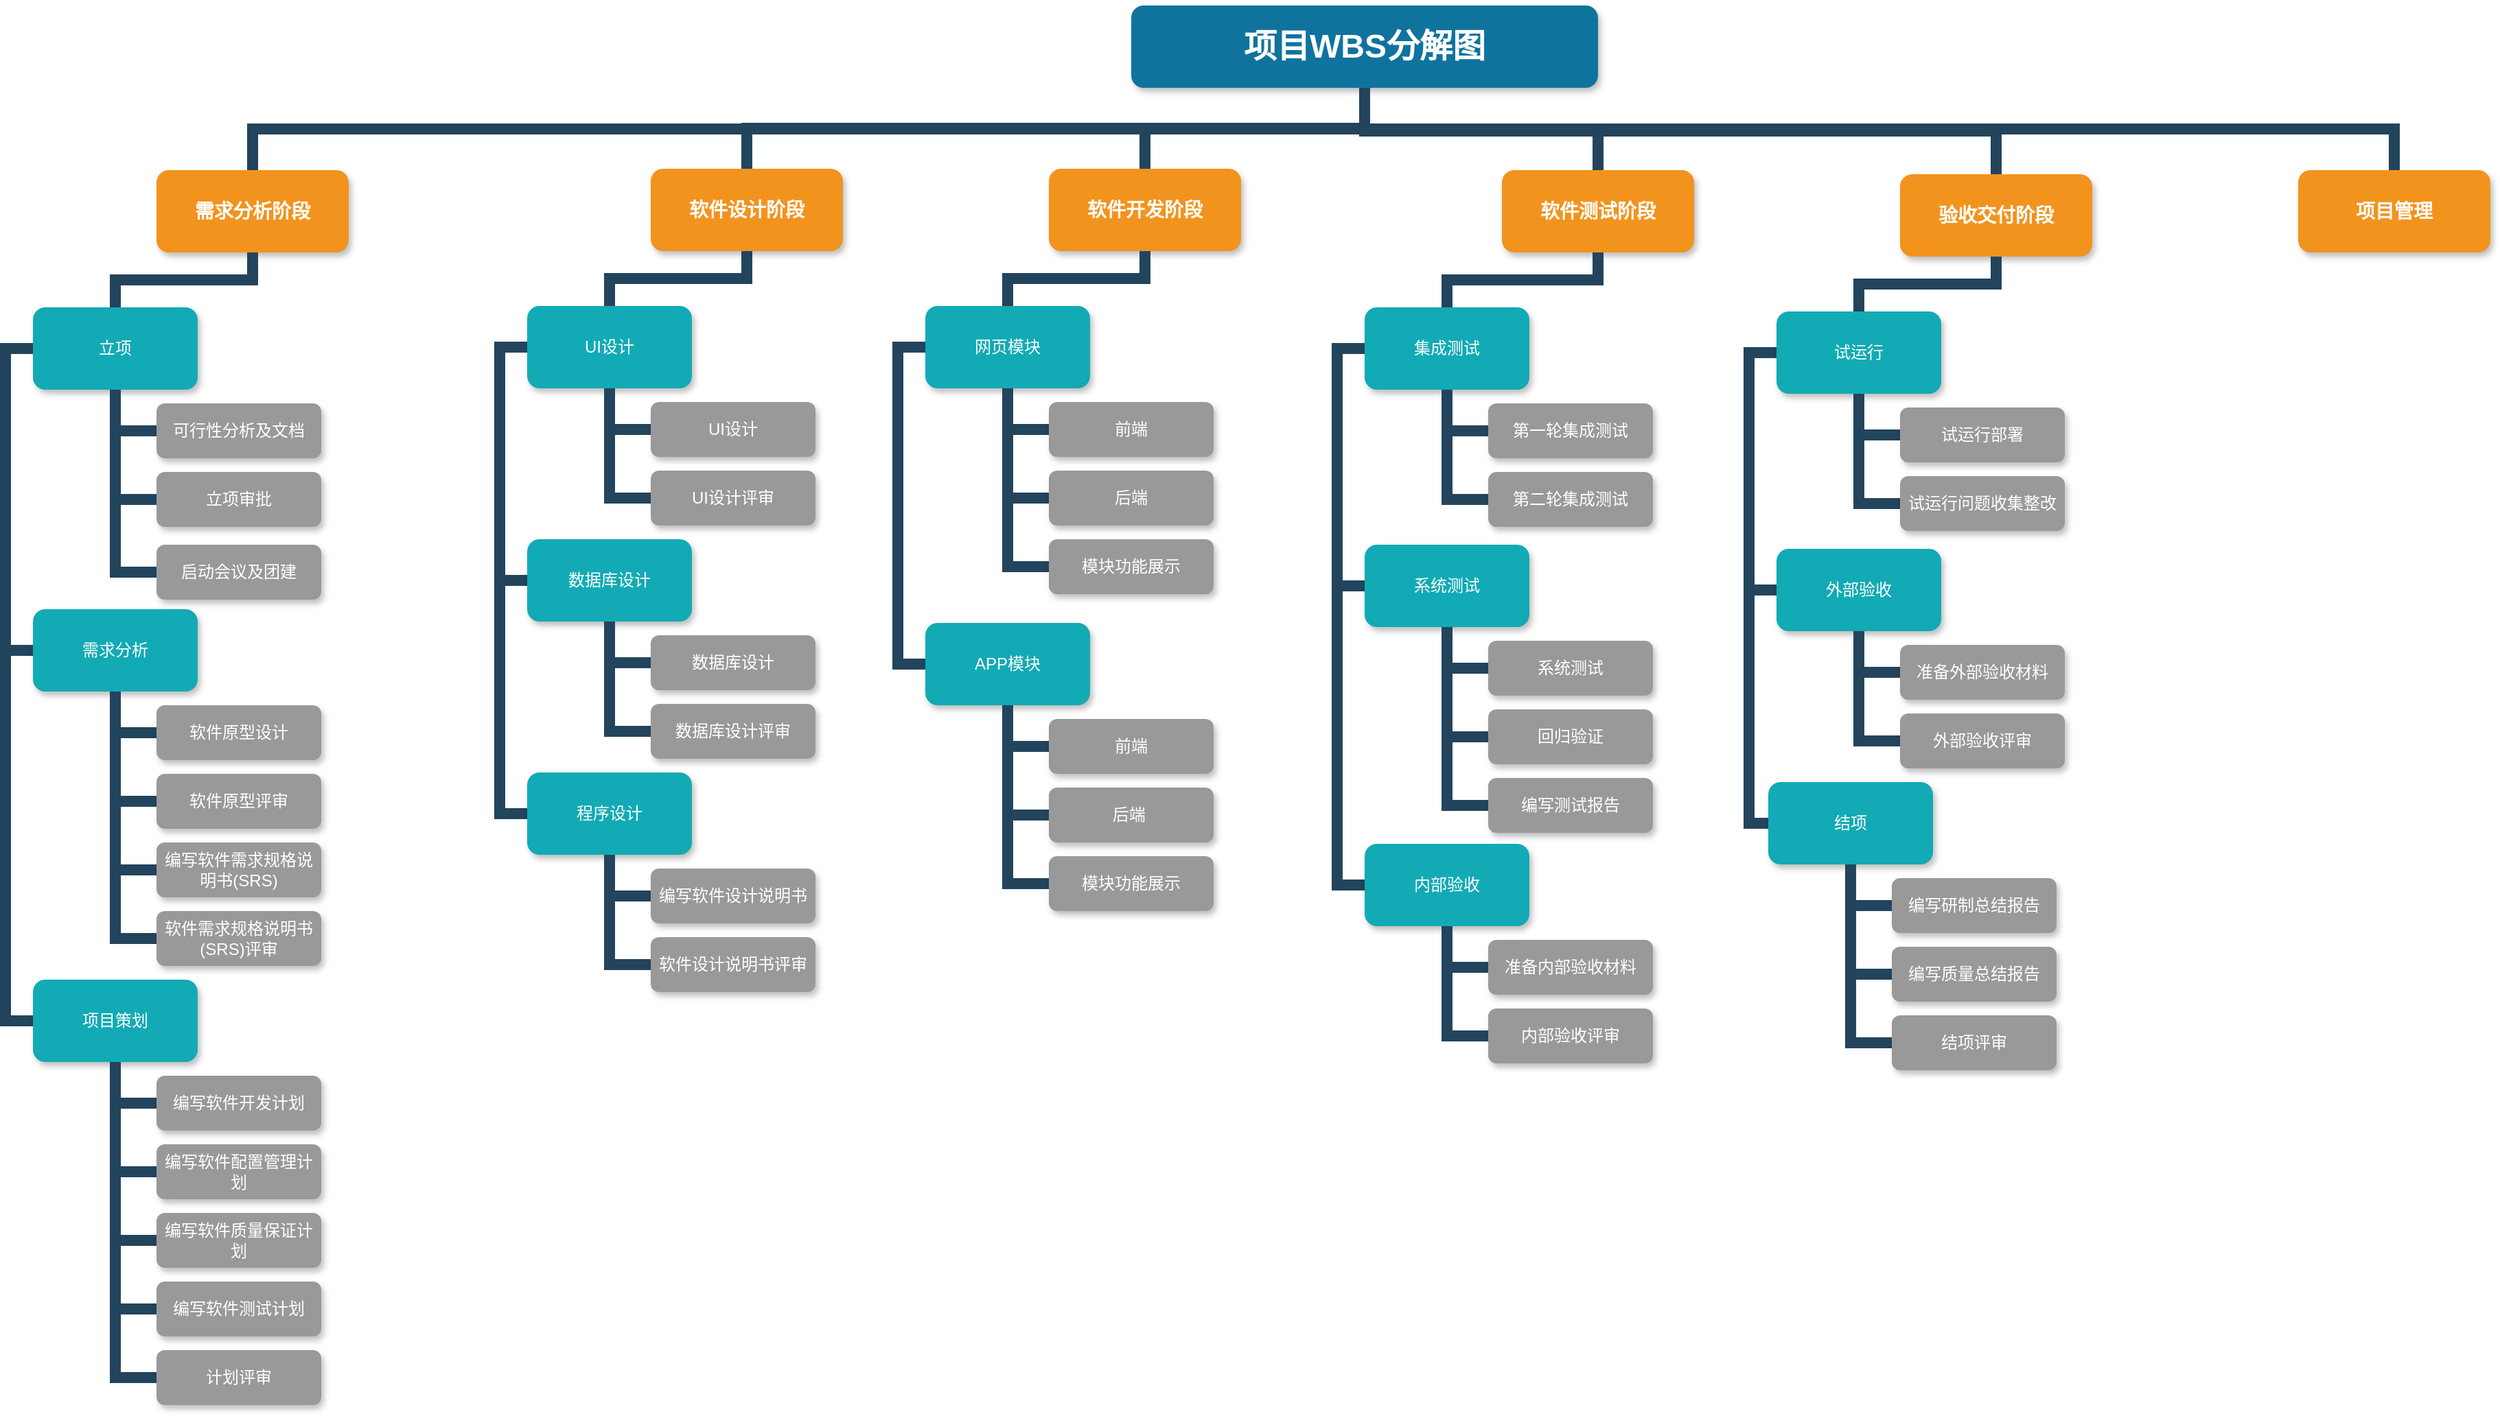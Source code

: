 <mxfile version="13.7.9" type="device"><diagram name="Page-1" id="64c3da0e-402f-94eb-ee01-a36477274f13"><mxGraphModel dx="2214" dy="1279" grid="1" gridSize="10" guides="1" tooltips="1" connect="1" arrows="1" fold="1" page="1" pageScale="1" pageWidth="1169" pageHeight="826" background="#ffffff" math="0" shadow="0"><root><mxCell id="0"/><mxCell id="1" parent="0"/><mxCell id="2" value="项目WBS分解图" style="whiteSpace=wrap;rounded=1;shadow=1;fillColor=#10739E;strokeColor=none;fontColor=#FFFFFF;fontStyle=1;fontSize=24" parent="1" vertex="1"><mxGeometry x="1000" y="50" width="340" height="60" as="geometry"/></mxCell><mxCell id="3" value="需求分析阶段" style="whiteSpace=wrap;rounded=1;fillColor=#F2931E;strokeColor=none;shadow=1;fontColor=#FFFFFF;fontStyle=1;fontSize=14" parent="1" vertex="1"><mxGeometry x="290" y="170.0" width="140" height="60" as="geometry"/></mxCell><mxCell id="4" value="软件设计阶段" style="whiteSpace=wrap;rounded=1;fillColor=#F2931E;strokeColor=none;shadow=1;fontColor=#FFFFFF;fontStyle=1;fontSize=14" parent="1" vertex="1"><mxGeometry x="650" y="169.0" width="140" height="60" as="geometry"/></mxCell><mxCell id="5" value="项目管理" style="whiteSpace=wrap;rounded=1;fillColor=#F2931E;strokeColor=none;shadow=1;fontColor=#FFFFFF;fontStyle=1;fontSize=14" parent="1" vertex="1"><mxGeometry x="1850" y="170.0" width="140" height="60" as="geometry"/></mxCell><mxCell id="6" value="软件开发阶段" style="whiteSpace=wrap;rounded=1;fillColor=#F2931E;strokeColor=none;shadow=1;fontColor=#FFFFFF;fontStyle=1;fontSize=14" parent="1" vertex="1"><mxGeometry x="940" y="169.0" width="140" height="60" as="geometry"/></mxCell><mxCell id="7" value="软件测试阶段" style="whiteSpace=wrap;rounded=1;fillColor=#F2931E;strokeColor=none;shadow=1;fontColor=#FFFFFF;fontStyle=1;fontSize=14" parent="1" vertex="1"><mxGeometry x="1270" y="170.0" width="140" height="60" as="geometry"/></mxCell><mxCell id="8" value="验收交付阶段" style="whiteSpace=wrap;rounded=1;fillColor=#F2931E;strokeColor=none;shadow=1;fontColor=#FFFFFF;fontStyle=1;fontSize=14" parent="1" vertex="1"><mxGeometry x="1560" y="173.0" width="140" height="60" as="geometry"/></mxCell><mxCell id="10" value="立项" style="whiteSpace=wrap;rounded=1;fillColor=#12AAB5;strokeColor=none;shadow=1;fontColor=#FFFFFF;" parent="1" vertex="1"><mxGeometry x="200" y="270.0" width="120" height="60" as="geometry"/></mxCell><mxCell id="103" value="" style="edgeStyle=elbowEdgeStyle;elbow=vertical;rounded=0;fontColor=#000000;endArrow=none;endFill=0;strokeWidth=8;strokeColor=#23445D;" parent="1" source="3" target="10" edge="1"><mxGeometry width="100" height="100" relative="1" as="geometry"><mxPoint x="150" y="290" as="sourcePoint"/><mxPoint x="250" y="190" as="targetPoint"/></mxGeometry></mxCell><mxCell id="105" value="" style="edgeStyle=elbowEdgeStyle;elbow=horizontal;rounded=0;fontColor=#000000;endArrow=none;endFill=0;strokeWidth=8;strokeColor=#23445D;entryX=0;entryY=0.5;entryDx=0;entryDy=0;" parent="1" source="10" target="T5yyWrN1BR-XGGvaQXXc-234" edge="1"><mxGeometry width="100" height="100" relative="1" as="geometry"><mxPoint x="140" y="450" as="sourcePoint"/><mxPoint x="200" y="400" as="targetPoint"/><Array as="points"><mxPoint x="180" y="350"/></Array></mxGeometry></mxCell><mxCell id="106" value="" style="edgeStyle=elbowEdgeStyle;elbow=horizontal;rounded=0;fontColor=#000000;endArrow=none;endFill=0;strokeWidth=8;strokeColor=#23445D;entryX=0;entryY=0.5;entryDx=0;entryDy=0;" parent="1" source="10" target="T5yyWrN1BR-XGGvaQXXc-254" edge="1"><mxGeometry width="100" height="100" relative="1" as="geometry"><mxPoint x="210" y="310" as="sourcePoint"/><mxPoint x="200" y="870" as="targetPoint"/><Array as="points"><mxPoint x="180" y="370"/></Array></mxGeometry></mxCell><mxCell id="229" value="" style="edgeStyle=elbowEdgeStyle;elbow=vertical;rounded=0;fontColor=#000000;endArrow=none;endFill=0;strokeWidth=8;strokeColor=#23445D;" parent="1" source="2" target="3" edge="1"><mxGeometry width="100" height="100" relative="1" as="geometry"><mxPoint x="540" y="140" as="sourcePoint"/><mxPoint x="640" y="40" as="targetPoint"/></mxGeometry></mxCell><mxCell id="230" value="" style="edgeStyle=elbowEdgeStyle;elbow=vertical;rounded=0;fontColor=#000000;endArrow=none;endFill=0;strokeWidth=8;strokeColor=#23445D;" parent="1" source="2" target="4" edge="1"><mxGeometry width="100" height="100" relative="1" as="geometry"><mxPoint x="550" y="150" as="sourcePoint"/><mxPoint x="650" y="50" as="targetPoint"/></mxGeometry></mxCell><mxCell id="231" value="" style="edgeStyle=elbowEdgeStyle;elbow=vertical;rounded=0;fontColor=#000000;endArrow=none;endFill=0;strokeWidth=8;strokeColor=#23445D;" parent="1" source="2" target="6" edge="1"><mxGeometry width="100" height="100" relative="1" as="geometry"><mxPoint x="560" y="160" as="sourcePoint"/><mxPoint x="660" y="60" as="targetPoint"/></mxGeometry></mxCell><mxCell id="232" value="" style="edgeStyle=elbowEdgeStyle;elbow=vertical;rounded=0;fontColor=#000000;endArrow=none;endFill=0;strokeWidth=8;strokeColor=#23445D;" parent="1" source="2" target="7" edge="1"><mxGeometry width="100" height="100" relative="1" as="geometry"><mxPoint x="570" y="170" as="sourcePoint"/><mxPoint x="670" y="70" as="targetPoint"/></mxGeometry></mxCell><mxCell id="233" value="" style="edgeStyle=elbowEdgeStyle;elbow=vertical;rounded=0;fontColor=#000000;endArrow=none;endFill=0;strokeWidth=8;strokeColor=#23445D;" parent="1" source="2" target="8" edge="1"><mxGeometry width="100" height="100" relative="1" as="geometry"><mxPoint x="580" y="180" as="sourcePoint"/><mxPoint x="680" y="80" as="targetPoint"/></mxGeometry></mxCell><mxCell id="234" value="" style="edgeStyle=elbowEdgeStyle;elbow=vertical;rounded=0;fontColor=#000000;endArrow=none;endFill=0;strokeWidth=8;strokeColor=#23445D;" parent="1" source="2" target="5" edge="1"><mxGeometry width="100" height="100" relative="1" as="geometry"><mxPoint x="590" y="190" as="sourcePoint"/><mxPoint x="690" y="90" as="targetPoint"/></mxGeometry></mxCell><mxCell id="T5yyWrN1BR-XGGvaQXXc-234" value="需求分析" style="whiteSpace=wrap;rounded=1;fillColor=#12AAB5;strokeColor=none;shadow=1;fontColor=#FFFFFF;" vertex="1" parent="1"><mxGeometry x="200" y="490.0" width="120" height="60" as="geometry"/></mxCell><mxCell id="T5yyWrN1BR-XGGvaQXXc-238" value="" style="edgeStyle=elbowEdgeStyle;elbow=vertical;rounded=0;fontColor=#000000;endArrow=none;endFill=0;strokeWidth=8;strokeColor=#23445D;exitX=0.5;exitY=1;exitDx=0;exitDy=0;entryX=0;entryY=0.5;entryDx=0;entryDy=0;" edge="1" parent="1" source="10" target="T5yyWrN1BR-XGGvaQXXc-239"><mxGeometry width="100" height="100" relative="1" as="geometry"><mxPoint x="360" y="320.0" as="sourcePoint"/><mxPoint x="260" y="370" as="targetPoint"/><Array as="points"><mxPoint x="260" y="360"/></Array></mxGeometry></mxCell><mxCell id="T5yyWrN1BR-XGGvaQXXc-239" value="可行性分析及文档" style="whiteSpace=wrap;rounded=1;fillColor=#999999;strokeColor=none;shadow=1;fontColor=#FFFFFF;fontStyle=0" vertex="1" parent="1"><mxGeometry x="290" y="340" width="120" height="40" as="geometry"/></mxCell><mxCell id="T5yyWrN1BR-XGGvaQXXc-240" value="" style="edgeStyle=elbowEdgeStyle;elbow=vertical;rounded=0;fontColor=#000000;endArrow=none;endFill=0;strokeWidth=8;strokeColor=#23445D;exitX=0.5;exitY=1;exitDx=0;exitDy=0;entryX=0;entryY=0.5;entryDx=0;entryDy=0;" edge="1" parent="1" target="T5yyWrN1BR-XGGvaQXXc-241" source="10"><mxGeometry width="100" height="100" relative="1" as="geometry"><mxPoint x="260" y="383" as="sourcePoint"/><mxPoint x="260" y="423" as="targetPoint"/><Array as="points"><mxPoint x="270" y="410"/></Array></mxGeometry></mxCell><mxCell id="T5yyWrN1BR-XGGvaQXXc-241" value="立项审批" style="whiteSpace=wrap;rounded=1;fillColor=#999999;strokeColor=none;shadow=1;fontColor=#FFFFFF;fontStyle=0" vertex="1" parent="1"><mxGeometry x="290" y="390" width="120" height="40" as="geometry"/></mxCell><mxCell id="T5yyWrN1BR-XGGvaQXXc-242" value="" style="edgeStyle=elbowEdgeStyle;elbow=vertical;rounded=0;fontColor=#000000;endArrow=none;endFill=0;strokeWidth=8;strokeColor=#23445D;exitX=0.5;exitY=1;exitDx=0;exitDy=0;entryX=0;entryY=0.5;entryDx=0;entryDy=0;" edge="1" parent="1" target="T5yyWrN1BR-XGGvaQXXc-243"><mxGeometry width="100" height="100" relative="1" as="geometry"><mxPoint x="260" y="383" as="sourcePoint"/><mxPoint x="260" y="476" as="targetPoint"/><Array as="points"><mxPoint x="270" y="463"/></Array></mxGeometry></mxCell><mxCell id="T5yyWrN1BR-XGGvaQXXc-243" value="启动会议及团建" style="whiteSpace=wrap;rounded=1;fillColor=#999999;strokeColor=none;shadow=1;fontColor=#FFFFFF;fontStyle=0" vertex="1" parent="1"><mxGeometry x="290" y="443" width="120" height="40" as="geometry"/></mxCell><mxCell id="T5yyWrN1BR-XGGvaQXXc-244" value="" style="edgeStyle=elbowEdgeStyle;elbow=vertical;rounded=0;fontColor=#000000;endArrow=none;endFill=0;strokeWidth=8;strokeColor=#23445D;entryX=0;entryY=0.5;entryDx=0;entryDy=0;exitX=0.5;exitY=1;exitDx=0;exitDy=0;" edge="1" parent="1" target="T5yyWrN1BR-XGGvaQXXc-245" source="T5yyWrN1BR-XGGvaQXXc-234"><mxGeometry width="100" height="100" relative="1" as="geometry"><mxPoint x="260" y="570" as="sourcePoint"/><mxPoint x="260" y="623" as="targetPoint"/><Array as="points"><mxPoint x="280" y="580"/></Array></mxGeometry></mxCell><mxCell id="T5yyWrN1BR-XGGvaQXXc-245" value="软件原型设计" style="whiteSpace=wrap;rounded=1;fillColor=#999999;strokeColor=none;shadow=1;fontColor=#FFFFFF;fontStyle=0" vertex="1" parent="1"><mxGeometry x="290" y="560" width="120" height="40" as="geometry"/></mxCell><mxCell id="T5yyWrN1BR-XGGvaQXXc-246" value="" style="edgeStyle=elbowEdgeStyle;elbow=vertical;rounded=0;fontColor=#000000;endArrow=none;endFill=0;strokeWidth=8;strokeColor=#23445D;entryX=0;entryY=0.5;entryDx=0;entryDy=0;exitX=0.5;exitY=1;exitDx=0;exitDy=0;" edge="1" parent="1" target="T5yyWrN1BR-XGGvaQXXc-247"><mxGeometry width="100" height="100" relative="1" as="geometry"><mxPoint x="260" y="550" as="sourcePoint"/><mxPoint x="290" y="640" as="targetPoint"/><Array as="points"><mxPoint x="260" y="630"/></Array></mxGeometry></mxCell><mxCell id="T5yyWrN1BR-XGGvaQXXc-247" value="软件原型评审" style="whiteSpace=wrap;rounded=1;fillColor=#999999;strokeColor=none;shadow=1;fontColor=#FFFFFF;fontStyle=0" vertex="1" parent="1"><mxGeometry x="290" y="610" width="120" height="40" as="geometry"/></mxCell><mxCell id="T5yyWrN1BR-XGGvaQXXc-248" value="" style="edgeStyle=elbowEdgeStyle;elbow=vertical;rounded=0;fontColor=#000000;endArrow=none;endFill=0;strokeWidth=8;strokeColor=#23445D;entryX=0;entryY=0.5;entryDx=0;entryDy=0;exitX=0.5;exitY=1;exitDx=0;exitDy=0;" edge="1" parent="1" target="T5yyWrN1BR-XGGvaQXXc-249" source="T5yyWrN1BR-XGGvaQXXc-234"><mxGeometry width="100" height="100" relative="1" as="geometry"><mxPoint x="260" y="690" as="sourcePoint"/><mxPoint x="260" y="743" as="targetPoint"/><Array as="points"><mxPoint x="270" y="680"/></Array></mxGeometry></mxCell><mxCell id="T5yyWrN1BR-XGGvaQXXc-249" value="编写软件需求规格说明书(SRS)" style="whiteSpace=wrap;rounded=1;fillColor=#999999;strokeColor=none;shadow=1;fontColor=#FFFFFF;fontStyle=0" vertex="1" parent="1"><mxGeometry x="290" y="660" width="120" height="40" as="geometry"/></mxCell><mxCell id="T5yyWrN1BR-XGGvaQXXc-250" value="" style="edgeStyle=elbowEdgeStyle;elbow=vertical;rounded=0;fontColor=#000000;endArrow=none;endFill=0;strokeWidth=8;strokeColor=#23445D;entryX=0;entryY=0.5;entryDx=0;entryDy=0;exitX=0.5;exitY=1;exitDx=0;exitDy=0;" edge="1" parent="1" target="T5yyWrN1BR-XGGvaQXXc-251" source="T5yyWrN1BR-XGGvaQXXc-234"><mxGeometry width="100" height="100" relative="1" as="geometry"><mxPoint x="260" y="630" as="sourcePoint"/><mxPoint x="260" y="803" as="targetPoint"/><Array as="points"><mxPoint x="270" y="730"/></Array></mxGeometry></mxCell><mxCell id="T5yyWrN1BR-XGGvaQXXc-251" value="软件需求规格说明书(SRS)评审" style="whiteSpace=wrap;rounded=1;fillColor=#999999;strokeColor=none;shadow=1;fontColor=#FFFFFF;fontStyle=0" vertex="1" parent="1"><mxGeometry x="290" y="710" width="120" height="40" as="geometry"/></mxCell><mxCell id="T5yyWrN1BR-XGGvaQXXc-254" value="项目策划" style="whiteSpace=wrap;rounded=1;fillColor=#12AAB5;strokeColor=none;shadow=1;fontColor=#FFFFFF;" vertex="1" parent="1"><mxGeometry x="200" y="760.0" width="120" height="60" as="geometry"/></mxCell><mxCell id="T5yyWrN1BR-XGGvaQXXc-255" value="" style="edgeStyle=elbowEdgeStyle;elbow=vertical;rounded=0;fontColor=#000000;endArrow=none;endFill=0;strokeWidth=8;strokeColor=#23445D;entryX=0;entryY=0.5;entryDx=0;entryDy=0;exitX=0.5;exitY=1;exitDx=0;exitDy=0;" edge="1" parent="1" source="T5yyWrN1BR-XGGvaQXXc-254" target="T5yyWrN1BR-XGGvaQXXc-256"><mxGeometry width="100" height="100" relative="1" as="geometry"><mxPoint x="260" y="900" as="sourcePoint"/><mxPoint x="260" y="953" as="targetPoint"/><Array as="points"><mxPoint x="280" y="850"/></Array></mxGeometry></mxCell><mxCell id="T5yyWrN1BR-XGGvaQXXc-256" value="编写软件开发计划" style="whiteSpace=wrap;rounded=1;fillColor=#999999;strokeColor=none;shadow=1;fontColor=#FFFFFF;fontStyle=0" vertex="1" parent="1"><mxGeometry x="290" y="830" width="120" height="40" as="geometry"/></mxCell><mxCell id="T5yyWrN1BR-XGGvaQXXc-257" value="" style="edgeStyle=elbowEdgeStyle;elbow=vertical;rounded=0;fontColor=#000000;endArrow=none;endFill=0;strokeWidth=8;strokeColor=#23445D;entryX=0;entryY=0.5;entryDx=0;entryDy=0;exitX=0.5;exitY=1;exitDx=0;exitDy=0;" edge="1" parent="1" source="T5yyWrN1BR-XGGvaQXXc-254" target="T5yyWrN1BR-XGGvaQXXc-258"><mxGeometry width="100" height="100" relative="1" as="geometry"><mxPoint x="260" y="960" as="sourcePoint"/><mxPoint x="260" y="1013" as="targetPoint"/><Array as="points"><mxPoint x="280" y="900"/></Array></mxGeometry></mxCell><mxCell id="T5yyWrN1BR-XGGvaQXXc-258" value="编写软件配置管理计划" style="whiteSpace=wrap;rounded=1;fillColor=#999999;strokeColor=none;shadow=1;fontColor=#FFFFFF;fontStyle=0" vertex="1" parent="1"><mxGeometry x="290" y="880" width="120" height="40" as="geometry"/></mxCell><mxCell id="T5yyWrN1BR-XGGvaQXXc-259" value="" style="edgeStyle=elbowEdgeStyle;elbow=vertical;rounded=0;fontColor=#000000;endArrow=none;endFill=0;strokeWidth=8;strokeColor=#23445D;entryX=0;entryY=0.5;entryDx=0;entryDy=0;exitX=0.5;exitY=1;exitDx=0;exitDy=0;" edge="1" parent="1" source="T5yyWrN1BR-XGGvaQXXc-254" target="T5yyWrN1BR-XGGvaQXXc-260"><mxGeometry width="100" height="100" relative="1" as="geometry"><mxPoint x="260" y="1020" as="sourcePoint"/><mxPoint x="260" y="1073" as="targetPoint"/><Array as="points"><mxPoint x="280" y="950"/></Array></mxGeometry></mxCell><mxCell id="T5yyWrN1BR-XGGvaQXXc-260" value="编写软件质量保证计划" style="whiteSpace=wrap;rounded=1;fillColor=#999999;strokeColor=none;shadow=1;fontColor=#FFFFFF;fontStyle=0" vertex="1" parent="1"><mxGeometry x="290" y="930" width="120" height="40" as="geometry"/></mxCell><mxCell id="T5yyWrN1BR-XGGvaQXXc-261" value="" style="edgeStyle=elbowEdgeStyle;elbow=vertical;rounded=0;fontColor=#000000;endArrow=none;endFill=0;strokeWidth=8;strokeColor=#23445D;entryX=0;entryY=0.5;entryDx=0;entryDy=0;exitX=0.5;exitY=1;exitDx=0;exitDy=0;" edge="1" parent="1" source="T5yyWrN1BR-XGGvaQXXc-254" target="T5yyWrN1BR-XGGvaQXXc-262"><mxGeometry width="100" height="100" relative="1" as="geometry"><mxPoint x="260" y="960" as="sourcePoint"/><mxPoint x="260" y="1133" as="targetPoint"/><Array as="points"><mxPoint x="270" y="1000"/></Array></mxGeometry></mxCell><mxCell id="T5yyWrN1BR-XGGvaQXXc-262" value="编写软件测试计划" style="whiteSpace=wrap;rounded=1;fillColor=#999999;strokeColor=none;shadow=1;fontColor=#FFFFFF;fontStyle=0" vertex="1" parent="1"><mxGeometry x="290" y="980" width="120" height="40" as="geometry"/></mxCell><mxCell id="T5yyWrN1BR-XGGvaQXXc-263" value="" style="edgeStyle=elbowEdgeStyle;elbow=vertical;rounded=0;fontColor=#000000;endArrow=none;endFill=0;strokeWidth=8;strokeColor=#23445D;entryX=0;entryY=0.5;entryDx=0;entryDy=0;exitX=0.5;exitY=1;exitDx=0;exitDy=0;" edge="1" parent="1" target="T5yyWrN1BR-XGGvaQXXc-264" source="T5yyWrN1BR-XGGvaQXXc-254"><mxGeometry width="100" height="100" relative="1" as="geometry"><mxPoint x="260" y="960" as="sourcePoint"/><mxPoint x="260" y="1193" as="targetPoint"/><Array as="points"><mxPoint x="260" y="1050"/></Array></mxGeometry></mxCell><mxCell id="T5yyWrN1BR-XGGvaQXXc-264" value="计划评审" style="whiteSpace=wrap;rounded=1;fillColor=#999999;strokeColor=none;shadow=1;fontColor=#FFFFFF;fontStyle=0" vertex="1" parent="1"><mxGeometry x="290" y="1030" width="120" height="40" as="geometry"/></mxCell><mxCell id="T5yyWrN1BR-XGGvaQXXc-266" value="UI设计" style="whiteSpace=wrap;rounded=1;fillColor=#12AAB5;strokeColor=none;shadow=1;fontColor=#FFFFFF;" vertex="1" parent="1"><mxGeometry x="560" y="269.0" width="120" height="60" as="geometry"/></mxCell><mxCell id="T5yyWrN1BR-XGGvaQXXc-267" value="" style="edgeStyle=elbowEdgeStyle;elbow=vertical;rounded=0;fontColor=#000000;endArrow=none;endFill=0;strokeWidth=8;strokeColor=#23445D;exitX=0.5;exitY=1;exitDx=0;exitDy=0;" edge="1" parent="1" target="T5yyWrN1BR-XGGvaQXXc-266" source="4"><mxGeometry width="100" height="100" relative="1" as="geometry"><mxPoint x="720" y="239" as="sourcePoint"/><mxPoint x="610" y="209" as="targetPoint"/></mxGeometry></mxCell><mxCell id="T5yyWrN1BR-XGGvaQXXc-268" value="" style="edgeStyle=elbowEdgeStyle;elbow=horizontal;rounded=0;fontColor=#000000;endArrow=none;endFill=0;strokeWidth=8;strokeColor=#23445D;entryX=0;entryY=0.5;entryDx=0;entryDy=0;" edge="1" parent="1" source="T5yyWrN1BR-XGGvaQXXc-266" target="T5yyWrN1BR-XGGvaQXXc-270"><mxGeometry width="100" height="100" relative="1" as="geometry"><mxPoint x="500" y="449" as="sourcePoint"/><mxPoint x="560" y="399" as="targetPoint"/><Array as="points"><mxPoint x="540" y="349"/></Array></mxGeometry></mxCell><mxCell id="T5yyWrN1BR-XGGvaQXXc-269" value="" style="edgeStyle=elbowEdgeStyle;elbow=horizontal;rounded=0;fontColor=#000000;endArrow=none;endFill=0;strokeWidth=8;strokeColor=#23445D;entryX=0;entryY=0.5;entryDx=0;entryDy=0;" edge="1" parent="1" source="T5yyWrN1BR-XGGvaQXXc-266" target="T5yyWrN1BR-XGGvaQXXc-285"><mxGeometry width="100" height="100" relative="1" as="geometry"><mxPoint x="570" y="309" as="sourcePoint"/><mxPoint x="560" y="869" as="targetPoint"/><Array as="points"><mxPoint x="540" y="369"/></Array></mxGeometry></mxCell><mxCell id="T5yyWrN1BR-XGGvaQXXc-270" value="数据库设计" style="whiteSpace=wrap;rounded=1;fillColor=#12AAB5;strokeColor=none;shadow=1;fontColor=#FFFFFF;" vertex="1" parent="1"><mxGeometry x="560" y="439.0" width="120" height="60" as="geometry"/></mxCell><mxCell id="T5yyWrN1BR-XGGvaQXXc-271" value="" style="edgeStyle=elbowEdgeStyle;elbow=vertical;rounded=0;fontColor=#000000;endArrow=none;endFill=0;strokeWidth=8;strokeColor=#23445D;exitX=0.5;exitY=1;exitDx=0;exitDy=0;entryX=0;entryY=0.5;entryDx=0;entryDy=0;" edge="1" parent="1" source="T5yyWrN1BR-XGGvaQXXc-266" target="T5yyWrN1BR-XGGvaQXXc-272"><mxGeometry width="100" height="100" relative="1" as="geometry"><mxPoint x="720" y="319.0" as="sourcePoint"/><mxPoint x="620" y="369" as="targetPoint"/><Array as="points"><mxPoint x="620" y="359"/></Array></mxGeometry></mxCell><mxCell id="T5yyWrN1BR-XGGvaQXXc-272" value="UI设计" style="whiteSpace=wrap;rounded=1;fillColor=#999999;strokeColor=none;shadow=1;fontColor=#FFFFFF;fontStyle=0" vertex="1" parent="1"><mxGeometry x="650" y="339" width="120" height="40" as="geometry"/></mxCell><mxCell id="T5yyWrN1BR-XGGvaQXXc-273" value="" style="edgeStyle=elbowEdgeStyle;elbow=vertical;rounded=0;fontColor=#000000;endArrow=none;endFill=0;strokeWidth=8;strokeColor=#23445D;exitX=0.5;exitY=1;exitDx=0;exitDy=0;entryX=0;entryY=0.5;entryDx=0;entryDy=0;" edge="1" parent="1" source="T5yyWrN1BR-XGGvaQXXc-266" target="T5yyWrN1BR-XGGvaQXXc-274"><mxGeometry width="100" height="100" relative="1" as="geometry"><mxPoint x="620" y="382" as="sourcePoint"/><mxPoint x="620" y="422" as="targetPoint"/><Array as="points"><mxPoint x="630" y="409"/></Array></mxGeometry></mxCell><mxCell id="T5yyWrN1BR-XGGvaQXXc-274" value="UI设计评审" style="whiteSpace=wrap;rounded=1;fillColor=#999999;strokeColor=none;shadow=1;fontColor=#FFFFFF;fontStyle=0" vertex="1" parent="1"><mxGeometry x="650" y="389" width="120" height="40" as="geometry"/></mxCell><mxCell id="T5yyWrN1BR-XGGvaQXXc-277" value="" style="edgeStyle=elbowEdgeStyle;elbow=vertical;rounded=0;fontColor=#000000;endArrow=none;endFill=0;strokeWidth=8;strokeColor=#23445D;entryX=0;entryY=0.5;entryDx=0;entryDy=0;exitX=0.5;exitY=1;exitDx=0;exitDy=0;" edge="1" parent="1" source="T5yyWrN1BR-XGGvaQXXc-270" target="T5yyWrN1BR-XGGvaQXXc-278"><mxGeometry width="100" height="100" relative="1" as="geometry"><mxPoint x="620" y="519" as="sourcePoint"/><mxPoint x="620" y="572" as="targetPoint"/><Array as="points"><mxPoint x="640" y="529"/></Array></mxGeometry></mxCell><mxCell id="T5yyWrN1BR-XGGvaQXXc-278" value="数据库设计" style="whiteSpace=wrap;rounded=1;fillColor=#999999;strokeColor=none;shadow=1;fontColor=#FFFFFF;fontStyle=0" vertex="1" parent="1"><mxGeometry x="650" y="509" width="120" height="40" as="geometry"/></mxCell><mxCell id="T5yyWrN1BR-XGGvaQXXc-279" value="" style="edgeStyle=elbowEdgeStyle;elbow=vertical;rounded=0;fontColor=#000000;endArrow=none;endFill=0;strokeWidth=8;strokeColor=#23445D;entryX=0;entryY=0.5;entryDx=0;entryDy=0;exitX=0.5;exitY=1;exitDx=0;exitDy=0;" edge="1" parent="1" target="T5yyWrN1BR-XGGvaQXXc-280"><mxGeometry width="100" height="100" relative="1" as="geometry"><mxPoint x="620" y="499" as="sourcePoint"/><mxPoint x="650" y="589" as="targetPoint"/><Array as="points"><mxPoint x="620" y="579"/></Array></mxGeometry></mxCell><mxCell id="T5yyWrN1BR-XGGvaQXXc-280" value="数据库设计评审" style="whiteSpace=wrap;rounded=1;fillColor=#999999;strokeColor=none;shadow=1;fontColor=#FFFFFF;fontStyle=0" vertex="1" parent="1"><mxGeometry x="650" y="559" width="120" height="40" as="geometry"/></mxCell><mxCell id="T5yyWrN1BR-XGGvaQXXc-285" value="程序设计" style="whiteSpace=wrap;rounded=1;fillColor=#12AAB5;strokeColor=none;shadow=1;fontColor=#FFFFFF;" vertex="1" parent="1"><mxGeometry x="560" y="609.0" width="120" height="60" as="geometry"/></mxCell><mxCell id="T5yyWrN1BR-XGGvaQXXc-286" value="" style="edgeStyle=elbowEdgeStyle;elbow=vertical;rounded=0;fontColor=#000000;endArrow=none;endFill=0;strokeWidth=8;strokeColor=#23445D;entryX=0;entryY=0.5;entryDx=0;entryDy=0;exitX=0.5;exitY=1;exitDx=0;exitDy=0;" edge="1" parent="1" source="T5yyWrN1BR-XGGvaQXXc-285" target="T5yyWrN1BR-XGGvaQXXc-287"><mxGeometry width="100" height="100" relative="1" as="geometry"><mxPoint x="620" y="749" as="sourcePoint"/><mxPoint x="620" y="802" as="targetPoint"/><Array as="points"><mxPoint x="640" y="699"/></Array></mxGeometry></mxCell><mxCell id="T5yyWrN1BR-XGGvaQXXc-287" value="编写软件设计说明书" style="whiteSpace=wrap;rounded=1;fillColor=#999999;strokeColor=none;shadow=1;fontColor=#FFFFFF;fontStyle=0" vertex="1" parent="1"><mxGeometry x="650" y="679" width="120" height="40" as="geometry"/></mxCell><mxCell id="T5yyWrN1BR-XGGvaQXXc-288" value="" style="edgeStyle=elbowEdgeStyle;elbow=vertical;rounded=0;fontColor=#000000;endArrow=none;endFill=0;strokeWidth=8;strokeColor=#23445D;entryX=0;entryY=0.5;entryDx=0;entryDy=0;exitX=0.5;exitY=1;exitDx=0;exitDy=0;" edge="1" parent="1" source="T5yyWrN1BR-XGGvaQXXc-285" target="T5yyWrN1BR-XGGvaQXXc-289"><mxGeometry width="100" height="100" relative="1" as="geometry"><mxPoint x="620" y="809" as="sourcePoint"/><mxPoint x="620" y="862" as="targetPoint"/><Array as="points"><mxPoint x="640" y="749"/></Array></mxGeometry></mxCell><mxCell id="T5yyWrN1BR-XGGvaQXXc-289" value="软件设计说明书评审" style="whiteSpace=wrap;rounded=1;fillColor=#999999;strokeColor=none;shadow=1;fontColor=#FFFFFF;fontStyle=0" vertex="1" parent="1"><mxGeometry x="650" y="729" width="120" height="40" as="geometry"/></mxCell><mxCell id="T5yyWrN1BR-XGGvaQXXc-296" value="网页模块" style="whiteSpace=wrap;rounded=1;fillColor=#12AAB5;strokeColor=none;shadow=1;fontColor=#FFFFFF;" vertex="1" parent="1"><mxGeometry x="850" y="269.0" width="120" height="60" as="geometry"/></mxCell><mxCell id="T5yyWrN1BR-XGGvaQXXc-297" value="" style="edgeStyle=elbowEdgeStyle;elbow=vertical;rounded=0;fontColor=#000000;endArrow=none;endFill=0;strokeWidth=8;strokeColor=#23445D;exitX=0.5;exitY=1;exitDx=0;exitDy=0;" edge="1" parent="1" target="T5yyWrN1BR-XGGvaQXXc-296" source="6"><mxGeometry width="100" height="100" relative="1" as="geometry"><mxPoint x="1010.0" y="235.0" as="sourcePoint"/><mxPoint x="900" y="215" as="targetPoint"/></mxGeometry></mxCell><mxCell id="T5yyWrN1BR-XGGvaQXXc-298" value="" style="edgeStyle=elbowEdgeStyle;elbow=horizontal;rounded=0;fontColor=#000000;endArrow=none;endFill=0;strokeWidth=8;strokeColor=#23445D;entryX=0;entryY=0.5;entryDx=0;entryDy=0;" edge="1" parent="1" source="T5yyWrN1BR-XGGvaQXXc-296" target="T5yyWrN1BR-XGGvaQXXc-300"><mxGeometry width="100" height="100" relative="1" as="geometry"><mxPoint x="790" y="449" as="sourcePoint"/><mxPoint x="850" y="399" as="targetPoint"/><Array as="points"><mxPoint x="830" y="349"/></Array></mxGeometry></mxCell><mxCell id="T5yyWrN1BR-XGGvaQXXc-300" value="APP模块" style="whiteSpace=wrap;rounded=1;fillColor=#12AAB5;strokeColor=none;shadow=1;fontColor=#FFFFFF;" vertex="1" parent="1"><mxGeometry x="850" y="500.0" width="120" height="60" as="geometry"/></mxCell><mxCell id="T5yyWrN1BR-XGGvaQXXc-301" value="" style="edgeStyle=elbowEdgeStyle;elbow=vertical;rounded=0;fontColor=#000000;endArrow=none;endFill=0;strokeWidth=8;strokeColor=#23445D;exitX=0.5;exitY=1;exitDx=0;exitDy=0;entryX=0;entryY=0.5;entryDx=0;entryDy=0;" edge="1" parent="1" source="T5yyWrN1BR-XGGvaQXXc-296" target="T5yyWrN1BR-XGGvaQXXc-302"><mxGeometry width="100" height="100" relative="1" as="geometry"><mxPoint x="1010" y="319.0" as="sourcePoint"/><mxPoint x="910" y="369" as="targetPoint"/><Array as="points"><mxPoint x="910" y="359"/></Array></mxGeometry></mxCell><mxCell id="T5yyWrN1BR-XGGvaQXXc-302" value="前端" style="whiteSpace=wrap;rounded=1;fillColor=#999999;strokeColor=none;shadow=1;fontColor=#FFFFFF;fontStyle=0" vertex="1" parent="1"><mxGeometry x="940" y="339" width="120" height="40" as="geometry"/></mxCell><mxCell id="T5yyWrN1BR-XGGvaQXXc-303" value="" style="edgeStyle=elbowEdgeStyle;elbow=vertical;rounded=0;fontColor=#000000;endArrow=none;endFill=0;strokeWidth=8;strokeColor=#23445D;exitX=0.5;exitY=1;exitDx=0;exitDy=0;entryX=0;entryY=0.5;entryDx=0;entryDy=0;" edge="1" parent="1" source="T5yyWrN1BR-XGGvaQXXc-296" target="T5yyWrN1BR-XGGvaQXXc-304"><mxGeometry width="100" height="100" relative="1" as="geometry"><mxPoint x="910" y="382" as="sourcePoint"/><mxPoint x="910" y="422" as="targetPoint"/><Array as="points"><mxPoint x="920" y="409"/></Array></mxGeometry></mxCell><mxCell id="T5yyWrN1BR-XGGvaQXXc-304" value="后端" style="whiteSpace=wrap;rounded=1;fillColor=#999999;strokeColor=none;shadow=1;fontColor=#FFFFFF;fontStyle=0" vertex="1" parent="1"><mxGeometry x="940" y="389" width="120" height="40" as="geometry"/></mxCell><mxCell id="T5yyWrN1BR-XGGvaQXXc-305" value="" style="edgeStyle=elbowEdgeStyle;elbow=vertical;rounded=0;fontColor=#000000;endArrow=none;endFill=0;strokeWidth=8;strokeColor=#23445D;entryX=0;entryY=0.5;entryDx=0;entryDy=0;exitX=0.5;exitY=1;exitDx=0;exitDy=0;" edge="1" parent="1" source="T5yyWrN1BR-XGGvaQXXc-300" target="T5yyWrN1BR-XGGvaQXXc-306"><mxGeometry width="100" height="100" relative="1" as="geometry"><mxPoint x="910" y="580" as="sourcePoint"/><mxPoint x="910" y="633" as="targetPoint"/><Array as="points"><mxPoint x="930" y="590"/></Array></mxGeometry></mxCell><mxCell id="T5yyWrN1BR-XGGvaQXXc-306" value="前端" style="whiteSpace=wrap;rounded=1;fillColor=#999999;strokeColor=none;shadow=1;fontColor=#FFFFFF;fontStyle=0" vertex="1" parent="1"><mxGeometry x="940" y="570" width="120" height="40" as="geometry"/></mxCell><mxCell id="T5yyWrN1BR-XGGvaQXXc-307" value="" style="edgeStyle=elbowEdgeStyle;elbow=vertical;rounded=0;fontColor=#000000;endArrow=none;endFill=0;strokeWidth=8;strokeColor=#23445D;entryX=0;entryY=0.5;entryDx=0;entryDy=0;exitX=0.5;exitY=1;exitDx=0;exitDy=0;" edge="1" parent="1" target="T5yyWrN1BR-XGGvaQXXc-308"><mxGeometry width="100" height="100" relative="1" as="geometry"><mxPoint x="910" y="560" as="sourcePoint"/><mxPoint x="940" y="650" as="targetPoint"/><Array as="points"><mxPoint x="910" y="640"/></Array></mxGeometry></mxCell><mxCell id="T5yyWrN1BR-XGGvaQXXc-308" value="后端 " style="whiteSpace=wrap;rounded=1;fillColor=#999999;strokeColor=none;shadow=1;fontColor=#FFFFFF;fontStyle=0" vertex="1" parent="1"><mxGeometry x="940" y="620" width="120" height="40" as="geometry"/></mxCell><mxCell id="T5yyWrN1BR-XGGvaQXXc-314" value="" style="edgeStyle=elbowEdgeStyle;elbow=vertical;rounded=0;fontColor=#000000;endArrow=none;endFill=0;strokeWidth=8;strokeColor=#23445D;exitX=0.5;exitY=1;exitDx=0;exitDy=0;entryX=0;entryY=0.5;entryDx=0;entryDy=0;" edge="1" parent="1" target="T5yyWrN1BR-XGGvaQXXc-315" source="T5yyWrN1BR-XGGvaQXXc-296"><mxGeometry width="100" height="100" relative="1" as="geometry"><mxPoint x="910.0" y="379.0" as="sourcePoint"/><mxPoint x="910" y="472" as="targetPoint"/><Array as="points"><mxPoint x="920" y="459"/></Array></mxGeometry></mxCell><mxCell id="T5yyWrN1BR-XGGvaQXXc-315" value="模块功能展示" style="whiteSpace=wrap;rounded=1;fillColor=#999999;strokeColor=none;shadow=1;fontColor=#FFFFFF;fontStyle=0" vertex="1" parent="1"><mxGeometry x="940" y="439" width="120" height="40" as="geometry"/></mxCell><mxCell id="T5yyWrN1BR-XGGvaQXXc-316" value="" style="edgeStyle=elbowEdgeStyle;elbow=vertical;rounded=0;fontColor=#000000;endArrow=none;endFill=0;strokeWidth=8;strokeColor=#23445D;entryX=0;entryY=0.5;entryDx=0;entryDy=0;exitX=0.5;exitY=1;exitDx=0;exitDy=0;" edge="1" parent="1" target="T5yyWrN1BR-XGGvaQXXc-317" source="T5yyWrN1BR-XGGvaQXXc-300"><mxGeometry width="100" height="100" relative="1" as="geometry"><mxPoint x="910.0" y="610" as="sourcePoint"/><mxPoint x="940" y="700" as="targetPoint"/><Array as="points"><mxPoint x="910" y="690"/></Array></mxGeometry></mxCell><mxCell id="T5yyWrN1BR-XGGvaQXXc-317" value="模块功能展示" style="whiteSpace=wrap;rounded=1;fillColor=#999999;strokeColor=none;shadow=1;fontColor=#FFFFFF;fontStyle=0" vertex="1" parent="1"><mxGeometry x="940" y="670" width="120" height="40" as="geometry"/></mxCell><mxCell id="T5yyWrN1BR-XGGvaQXXc-318" value="集成测试" style="whiteSpace=wrap;rounded=1;fillColor=#12AAB5;strokeColor=none;shadow=1;fontColor=#FFFFFF;" vertex="1" parent="1"><mxGeometry x="1170" y="270.0" width="120" height="60" as="geometry"/></mxCell><mxCell id="T5yyWrN1BR-XGGvaQXXc-319" value="" style="edgeStyle=elbowEdgeStyle;elbow=vertical;rounded=0;fontColor=#000000;endArrow=none;endFill=0;strokeWidth=8;strokeColor=#23445D;exitX=0.5;exitY=1;exitDx=0;exitDy=0;" edge="1" parent="1" target="T5yyWrN1BR-XGGvaQXXc-318" source="7"><mxGeometry width="100" height="100" relative="1" as="geometry"><mxPoint x="1340" y="230.0" as="sourcePoint"/><mxPoint x="1230" y="190" as="targetPoint"/></mxGeometry></mxCell><mxCell id="T5yyWrN1BR-XGGvaQXXc-320" value="" style="edgeStyle=elbowEdgeStyle;elbow=horizontal;rounded=0;fontColor=#000000;endArrow=none;endFill=0;strokeWidth=8;strokeColor=#23445D;entryX=0;entryY=0.5;entryDx=0;entryDy=0;" edge="1" parent="1" source="T5yyWrN1BR-XGGvaQXXc-318" target="T5yyWrN1BR-XGGvaQXXc-322"><mxGeometry width="100" height="100" relative="1" as="geometry"><mxPoint x="1110" y="450" as="sourcePoint"/><mxPoint x="1170" y="400" as="targetPoint"/><Array as="points"><mxPoint x="1150" y="350"/></Array></mxGeometry></mxCell><mxCell id="T5yyWrN1BR-XGGvaQXXc-321" value="" style="edgeStyle=elbowEdgeStyle;elbow=horizontal;rounded=0;fontColor=#000000;endArrow=none;endFill=0;strokeWidth=8;strokeColor=#23445D;entryX=0;entryY=0.5;entryDx=0;entryDy=0;" edge="1" parent="1" source="T5yyWrN1BR-XGGvaQXXc-318" target="T5yyWrN1BR-XGGvaQXXc-337"><mxGeometry width="100" height="100" relative="1" as="geometry"><mxPoint x="1180" y="310" as="sourcePoint"/><mxPoint x="1170" y="870" as="targetPoint"/><Array as="points"><mxPoint x="1150" y="370"/></Array></mxGeometry></mxCell><mxCell id="T5yyWrN1BR-XGGvaQXXc-322" value="系统测试" style="whiteSpace=wrap;rounded=1;fillColor=#12AAB5;strokeColor=none;shadow=1;fontColor=#FFFFFF;" vertex="1" parent="1"><mxGeometry x="1170" y="443.0" width="120" height="60" as="geometry"/></mxCell><mxCell id="T5yyWrN1BR-XGGvaQXXc-323" value="" style="edgeStyle=elbowEdgeStyle;elbow=vertical;rounded=0;fontColor=#000000;endArrow=none;endFill=0;strokeWidth=8;strokeColor=#23445D;exitX=0.5;exitY=1;exitDx=0;exitDy=0;entryX=0;entryY=0.5;entryDx=0;entryDy=0;" edge="1" parent="1" source="T5yyWrN1BR-XGGvaQXXc-318" target="T5yyWrN1BR-XGGvaQXXc-324"><mxGeometry width="100" height="100" relative="1" as="geometry"><mxPoint x="1330" y="320.0" as="sourcePoint"/><mxPoint x="1230" y="370" as="targetPoint"/><Array as="points"><mxPoint x="1230" y="360"/></Array></mxGeometry></mxCell><mxCell id="T5yyWrN1BR-XGGvaQXXc-324" value="第一轮集成测试" style="whiteSpace=wrap;rounded=1;fillColor=#999999;strokeColor=none;shadow=1;fontColor=#FFFFFF;fontStyle=0" vertex="1" parent="1"><mxGeometry x="1260" y="340" width="120" height="40" as="geometry"/></mxCell><mxCell id="T5yyWrN1BR-XGGvaQXXc-325" value="" style="edgeStyle=elbowEdgeStyle;elbow=vertical;rounded=0;fontColor=#000000;endArrow=none;endFill=0;strokeWidth=8;strokeColor=#23445D;exitX=0.5;exitY=1;exitDx=0;exitDy=0;entryX=0;entryY=0.5;entryDx=0;entryDy=0;" edge="1" parent="1" source="T5yyWrN1BR-XGGvaQXXc-318" target="T5yyWrN1BR-XGGvaQXXc-326"><mxGeometry width="100" height="100" relative="1" as="geometry"><mxPoint x="1230" y="383" as="sourcePoint"/><mxPoint x="1230" y="423" as="targetPoint"/><Array as="points"><mxPoint x="1240" y="410"/></Array></mxGeometry></mxCell><mxCell id="T5yyWrN1BR-XGGvaQXXc-326" value="第二轮集成测试" style="whiteSpace=wrap;rounded=1;fillColor=#999999;strokeColor=none;shadow=1;fontColor=#FFFFFF;fontStyle=0" vertex="1" parent="1"><mxGeometry x="1260" y="390" width="120" height="40" as="geometry"/></mxCell><mxCell id="T5yyWrN1BR-XGGvaQXXc-329" value="" style="edgeStyle=elbowEdgeStyle;elbow=vertical;rounded=0;fontColor=#000000;endArrow=none;endFill=0;strokeWidth=8;strokeColor=#23445D;entryX=0;entryY=0.5;entryDx=0;entryDy=0;exitX=0.5;exitY=1;exitDx=0;exitDy=0;" edge="1" parent="1" source="T5yyWrN1BR-XGGvaQXXc-322" target="T5yyWrN1BR-XGGvaQXXc-330"><mxGeometry width="100" height="100" relative="1" as="geometry"><mxPoint x="1230" y="523" as="sourcePoint"/><mxPoint x="1230" y="576" as="targetPoint"/><Array as="points"><mxPoint x="1250" y="533"/></Array></mxGeometry></mxCell><mxCell id="T5yyWrN1BR-XGGvaQXXc-330" value="系统测试" style="whiteSpace=wrap;rounded=1;fillColor=#999999;strokeColor=none;shadow=1;fontColor=#FFFFFF;fontStyle=0" vertex="1" parent="1"><mxGeometry x="1260" y="513" width="120" height="40" as="geometry"/></mxCell><mxCell id="T5yyWrN1BR-XGGvaQXXc-331" value="" style="edgeStyle=elbowEdgeStyle;elbow=vertical;rounded=0;fontColor=#000000;endArrow=none;endFill=0;strokeWidth=8;strokeColor=#23445D;entryX=0;entryY=0.5;entryDx=0;entryDy=0;exitX=0.5;exitY=1;exitDx=0;exitDy=0;" edge="1" parent="1" target="T5yyWrN1BR-XGGvaQXXc-332"><mxGeometry width="100" height="100" relative="1" as="geometry"><mxPoint x="1230" y="503" as="sourcePoint"/><mxPoint x="1260" y="593" as="targetPoint"/><Array as="points"><mxPoint x="1230" y="583"/></Array></mxGeometry></mxCell><mxCell id="T5yyWrN1BR-XGGvaQXXc-332" value="回归验证" style="whiteSpace=wrap;rounded=1;fillColor=#999999;strokeColor=none;shadow=1;fontColor=#FFFFFF;fontStyle=0" vertex="1" parent="1"><mxGeometry x="1260" y="563" width="120" height="40" as="geometry"/></mxCell><mxCell id="T5yyWrN1BR-XGGvaQXXc-333" value="" style="edgeStyle=elbowEdgeStyle;elbow=vertical;rounded=0;fontColor=#000000;endArrow=none;endFill=0;strokeWidth=8;strokeColor=#23445D;entryX=0;entryY=0.5;entryDx=0;entryDy=0;exitX=0.5;exitY=1;exitDx=0;exitDy=0;" edge="1" parent="1" source="T5yyWrN1BR-XGGvaQXXc-322" target="T5yyWrN1BR-XGGvaQXXc-334"><mxGeometry width="100" height="100" relative="1" as="geometry"><mxPoint x="1230" y="643" as="sourcePoint"/><mxPoint x="1230" y="696" as="targetPoint"/><Array as="points"><mxPoint x="1240" y="633"/></Array></mxGeometry></mxCell><mxCell id="T5yyWrN1BR-XGGvaQXXc-334" value="编写测试报告" style="whiteSpace=wrap;rounded=1;fillColor=#999999;strokeColor=none;shadow=1;fontColor=#FFFFFF;fontStyle=0" vertex="1" parent="1"><mxGeometry x="1260" y="613" width="120" height="40" as="geometry"/></mxCell><mxCell id="T5yyWrN1BR-XGGvaQXXc-337" value="内部验收" style="whiteSpace=wrap;rounded=1;fillColor=#12AAB5;strokeColor=none;shadow=1;fontColor=#FFFFFF;" vertex="1" parent="1"><mxGeometry x="1170" y="661.0" width="120" height="60" as="geometry"/></mxCell><mxCell id="T5yyWrN1BR-XGGvaQXXc-338" value="" style="edgeStyle=elbowEdgeStyle;elbow=vertical;rounded=0;fontColor=#000000;endArrow=none;endFill=0;strokeWidth=8;strokeColor=#23445D;entryX=0;entryY=0.5;entryDx=0;entryDy=0;exitX=0.5;exitY=1;exitDx=0;exitDy=0;" edge="1" parent="1" source="T5yyWrN1BR-XGGvaQXXc-337" target="T5yyWrN1BR-XGGvaQXXc-339"><mxGeometry width="100" height="100" relative="1" as="geometry"><mxPoint x="1230" y="801" as="sourcePoint"/><mxPoint x="1230" y="854" as="targetPoint"/><Array as="points"><mxPoint x="1250" y="751"/></Array></mxGeometry></mxCell><mxCell id="T5yyWrN1BR-XGGvaQXXc-339" value="准备内部验收材料" style="whiteSpace=wrap;rounded=1;fillColor=#999999;strokeColor=none;shadow=1;fontColor=#FFFFFF;fontStyle=0" vertex="1" parent="1"><mxGeometry x="1260" y="731" width="120" height="40" as="geometry"/></mxCell><mxCell id="T5yyWrN1BR-XGGvaQXXc-340" value="" style="edgeStyle=elbowEdgeStyle;elbow=vertical;rounded=0;fontColor=#000000;endArrow=none;endFill=0;strokeWidth=8;strokeColor=#23445D;entryX=0;entryY=0.5;entryDx=0;entryDy=0;exitX=0.5;exitY=1;exitDx=0;exitDy=0;" edge="1" parent="1" source="T5yyWrN1BR-XGGvaQXXc-337" target="T5yyWrN1BR-XGGvaQXXc-341"><mxGeometry width="100" height="100" relative="1" as="geometry"><mxPoint x="1230" y="861" as="sourcePoint"/><mxPoint x="1230" y="914" as="targetPoint"/><Array as="points"><mxPoint x="1250" y="801"/></Array></mxGeometry></mxCell><mxCell id="T5yyWrN1BR-XGGvaQXXc-341" value="内部验收评审" style="whiteSpace=wrap;rounded=1;fillColor=#999999;strokeColor=none;shadow=1;fontColor=#FFFFFF;fontStyle=0" vertex="1" parent="1"><mxGeometry x="1260" y="781" width="120" height="40" as="geometry"/></mxCell><mxCell id="T5yyWrN1BR-XGGvaQXXc-348" value="试运行" style="whiteSpace=wrap;rounded=1;fillColor=#12AAB5;strokeColor=none;shadow=1;fontColor=#FFFFFF;" vertex="1" parent="1"><mxGeometry x="1470" y="273.0" width="120" height="60" as="geometry"/></mxCell><mxCell id="T5yyWrN1BR-XGGvaQXXc-349" value="" style="edgeStyle=elbowEdgeStyle;elbow=vertical;rounded=0;fontColor=#000000;endArrow=none;endFill=0;strokeWidth=8;strokeColor=#23445D;exitX=0.5;exitY=1;exitDx=0;exitDy=0;" edge="1" parent="1" target="T5yyWrN1BR-XGGvaQXXc-348" source="8"><mxGeometry width="100" height="100" relative="1" as="geometry"><mxPoint x="1630" y="233.0" as="sourcePoint"/><mxPoint x="1520" y="193" as="targetPoint"/></mxGeometry></mxCell><mxCell id="T5yyWrN1BR-XGGvaQXXc-350" value="" style="edgeStyle=elbowEdgeStyle;elbow=horizontal;rounded=0;fontColor=#000000;endArrow=none;endFill=0;strokeWidth=8;strokeColor=#23445D;entryX=0;entryY=0.5;entryDx=0;entryDy=0;" edge="1" parent="1" source="T5yyWrN1BR-XGGvaQXXc-348" target="T5yyWrN1BR-XGGvaQXXc-352"><mxGeometry width="100" height="100" relative="1" as="geometry"><mxPoint x="1410" y="453" as="sourcePoint"/><mxPoint x="1470" y="403" as="targetPoint"/><Array as="points"><mxPoint x="1450" y="353"/></Array></mxGeometry></mxCell><mxCell id="T5yyWrN1BR-XGGvaQXXc-351" value="" style="edgeStyle=elbowEdgeStyle;elbow=horizontal;rounded=0;fontColor=#000000;endArrow=none;endFill=0;strokeWidth=8;strokeColor=#23445D;entryX=0;entryY=0.5;entryDx=0;entryDy=0;" edge="1" parent="1" source="T5yyWrN1BR-XGGvaQXXc-348" target="T5yyWrN1BR-XGGvaQXXc-367"><mxGeometry width="100" height="100" relative="1" as="geometry"><mxPoint x="1480" y="313" as="sourcePoint"/><mxPoint x="1470" y="873" as="targetPoint"/><Array as="points"><mxPoint x="1450" y="373"/></Array></mxGeometry></mxCell><mxCell id="T5yyWrN1BR-XGGvaQXXc-352" value="外部验收" style="whiteSpace=wrap;rounded=1;fillColor=#12AAB5;strokeColor=none;shadow=1;fontColor=#FFFFFF;" vertex="1" parent="1"><mxGeometry x="1470" y="446.0" width="120" height="60" as="geometry"/></mxCell><mxCell id="T5yyWrN1BR-XGGvaQXXc-353" value="" style="edgeStyle=elbowEdgeStyle;elbow=vertical;rounded=0;fontColor=#000000;endArrow=none;endFill=0;strokeWidth=8;strokeColor=#23445D;exitX=0.5;exitY=1;exitDx=0;exitDy=0;entryX=0;entryY=0.5;entryDx=0;entryDy=0;" edge="1" parent="1" source="T5yyWrN1BR-XGGvaQXXc-348" target="T5yyWrN1BR-XGGvaQXXc-354"><mxGeometry width="100" height="100" relative="1" as="geometry"><mxPoint x="1630" y="323.0" as="sourcePoint"/><mxPoint x="1530" y="373" as="targetPoint"/><Array as="points"><mxPoint x="1530" y="363"/></Array></mxGeometry></mxCell><mxCell id="T5yyWrN1BR-XGGvaQXXc-354" value="试运行部署" style="whiteSpace=wrap;rounded=1;fillColor=#999999;strokeColor=none;shadow=1;fontColor=#FFFFFF;fontStyle=0" vertex="1" parent="1"><mxGeometry x="1560" y="343" width="120" height="40" as="geometry"/></mxCell><mxCell id="T5yyWrN1BR-XGGvaQXXc-355" value="" style="edgeStyle=elbowEdgeStyle;elbow=vertical;rounded=0;fontColor=#000000;endArrow=none;endFill=0;strokeWidth=8;strokeColor=#23445D;exitX=0.5;exitY=1;exitDx=0;exitDy=0;entryX=0;entryY=0.5;entryDx=0;entryDy=0;" edge="1" parent="1" source="T5yyWrN1BR-XGGvaQXXc-348" target="T5yyWrN1BR-XGGvaQXXc-356"><mxGeometry width="100" height="100" relative="1" as="geometry"><mxPoint x="1530" y="386" as="sourcePoint"/><mxPoint x="1530" y="426" as="targetPoint"/><Array as="points"><mxPoint x="1540" y="413"/></Array></mxGeometry></mxCell><mxCell id="T5yyWrN1BR-XGGvaQXXc-356" value="试运行问题收集整改" style="whiteSpace=wrap;rounded=1;fillColor=#999999;strokeColor=none;shadow=1;fontColor=#FFFFFF;fontStyle=0" vertex="1" parent="1"><mxGeometry x="1560" y="393" width="120" height="40" as="geometry"/></mxCell><mxCell id="T5yyWrN1BR-XGGvaQXXc-359" value="" style="edgeStyle=elbowEdgeStyle;elbow=vertical;rounded=0;fontColor=#000000;endArrow=none;endFill=0;strokeWidth=8;strokeColor=#23445D;entryX=0;entryY=0.5;entryDx=0;entryDy=0;exitX=0.5;exitY=1;exitDx=0;exitDy=0;" edge="1" parent="1" source="T5yyWrN1BR-XGGvaQXXc-352" target="T5yyWrN1BR-XGGvaQXXc-360"><mxGeometry width="100" height="100" relative="1" as="geometry"><mxPoint x="1530" y="526" as="sourcePoint"/><mxPoint x="1530" y="579" as="targetPoint"/><Array as="points"><mxPoint x="1550" y="536"/></Array></mxGeometry></mxCell><mxCell id="T5yyWrN1BR-XGGvaQXXc-360" value="准备外部验收材料" style="whiteSpace=wrap;rounded=1;fillColor=#999999;strokeColor=none;shadow=1;fontColor=#FFFFFF;fontStyle=0" vertex="1" parent="1"><mxGeometry x="1560" y="516" width="120" height="40" as="geometry"/></mxCell><mxCell id="T5yyWrN1BR-XGGvaQXXc-361" value="" style="edgeStyle=elbowEdgeStyle;elbow=vertical;rounded=0;fontColor=#000000;endArrow=none;endFill=0;strokeWidth=8;strokeColor=#23445D;entryX=0;entryY=0.5;entryDx=0;entryDy=0;exitX=0.5;exitY=1;exitDx=0;exitDy=0;" edge="1" parent="1" target="T5yyWrN1BR-XGGvaQXXc-362"><mxGeometry width="100" height="100" relative="1" as="geometry"><mxPoint x="1530" y="506" as="sourcePoint"/><mxPoint x="1560" y="596" as="targetPoint"/><Array as="points"><mxPoint x="1530" y="586"/></Array></mxGeometry></mxCell><mxCell id="T5yyWrN1BR-XGGvaQXXc-362" value="外部验收评审" style="whiteSpace=wrap;rounded=1;fillColor=#999999;strokeColor=none;shadow=1;fontColor=#FFFFFF;fontStyle=0" vertex="1" parent="1"><mxGeometry x="1560" y="566" width="120" height="40" as="geometry"/></mxCell><mxCell id="T5yyWrN1BR-XGGvaQXXc-367" value="结项" style="whiteSpace=wrap;rounded=1;fillColor=#12AAB5;strokeColor=none;shadow=1;fontColor=#FFFFFF;" vertex="1" parent="1"><mxGeometry x="1464" y="616.0" width="120" height="60" as="geometry"/></mxCell><mxCell id="T5yyWrN1BR-XGGvaQXXc-368" value="" style="edgeStyle=elbowEdgeStyle;elbow=vertical;rounded=0;fontColor=#000000;endArrow=none;endFill=0;strokeWidth=8;strokeColor=#23445D;entryX=0;entryY=0.5;entryDx=0;entryDy=0;exitX=0.5;exitY=1;exitDx=0;exitDy=0;" edge="1" parent="1" source="T5yyWrN1BR-XGGvaQXXc-367" target="T5yyWrN1BR-XGGvaQXXc-369"><mxGeometry width="100" height="100" relative="1" as="geometry"><mxPoint x="1524" y="756" as="sourcePoint"/><mxPoint x="1524" y="809" as="targetPoint"/><Array as="points"><mxPoint x="1544" y="706"/></Array></mxGeometry></mxCell><mxCell id="T5yyWrN1BR-XGGvaQXXc-369" value="编写研制总结报告" style="whiteSpace=wrap;rounded=1;fillColor=#999999;strokeColor=none;shadow=1;fontColor=#FFFFFF;fontStyle=0" vertex="1" parent="1"><mxGeometry x="1554" y="686" width="120" height="40" as="geometry"/></mxCell><mxCell id="T5yyWrN1BR-XGGvaQXXc-370" value="" style="edgeStyle=elbowEdgeStyle;elbow=vertical;rounded=0;fontColor=#000000;endArrow=none;endFill=0;strokeWidth=8;strokeColor=#23445D;entryX=0;entryY=0.5;entryDx=0;entryDy=0;exitX=0.5;exitY=1;exitDx=0;exitDy=0;" edge="1" parent="1" source="T5yyWrN1BR-XGGvaQXXc-367" target="T5yyWrN1BR-XGGvaQXXc-371"><mxGeometry width="100" height="100" relative="1" as="geometry"><mxPoint x="1524" y="816" as="sourcePoint"/><mxPoint x="1524" y="869" as="targetPoint"/><Array as="points"><mxPoint x="1544" y="756"/></Array></mxGeometry></mxCell><mxCell id="T5yyWrN1BR-XGGvaQXXc-371" value="编写质量总结报告" style="whiteSpace=wrap;rounded=1;fillColor=#999999;strokeColor=none;shadow=1;fontColor=#FFFFFF;fontStyle=0" vertex="1" parent="1"><mxGeometry x="1554" y="736" width="120" height="40" as="geometry"/></mxCell><mxCell id="T5yyWrN1BR-XGGvaQXXc-372" value="" style="edgeStyle=elbowEdgeStyle;elbow=vertical;rounded=0;fontColor=#000000;endArrow=none;endFill=0;strokeWidth=8;strokeColor=#23445D;entryX=0;entryY=0.5;entryDx=0;entryDy=0;exitX=0.5;exitY=1;exitDx=0;exitDy=0;" edge="1" parent="1" source="T5yyWrN1BR-XGGvaQXXc-367" target="T5yyWrN1BR-XGGvaQXXc-373"><mxGeometry width="100" height="100" relative="1" as="geometry"><mxPoint x="1524" y="876" as="sourcePoint"/><mxPoint x="1524" y="929" as="targetPoint"/><Array as="points"><mxPoint x="1544" y="806"/></Array></mxGeometry></mxCell><mxCell id="T5yyWrN1BR-XGGvaQXXc-373" value="结项评审" style="whiteSpace=wrap;rounded=1;fillColor=#999999;strokeColor=none;shadow=1;fontColor=#FFFFFF;fontStyle=0" vertex="1" parent="1"><mxGeometry x="1554" y="786" width="120" height="40" as="geometry"/></mxCell></root></mxGraphModel></diagram></mxfile>